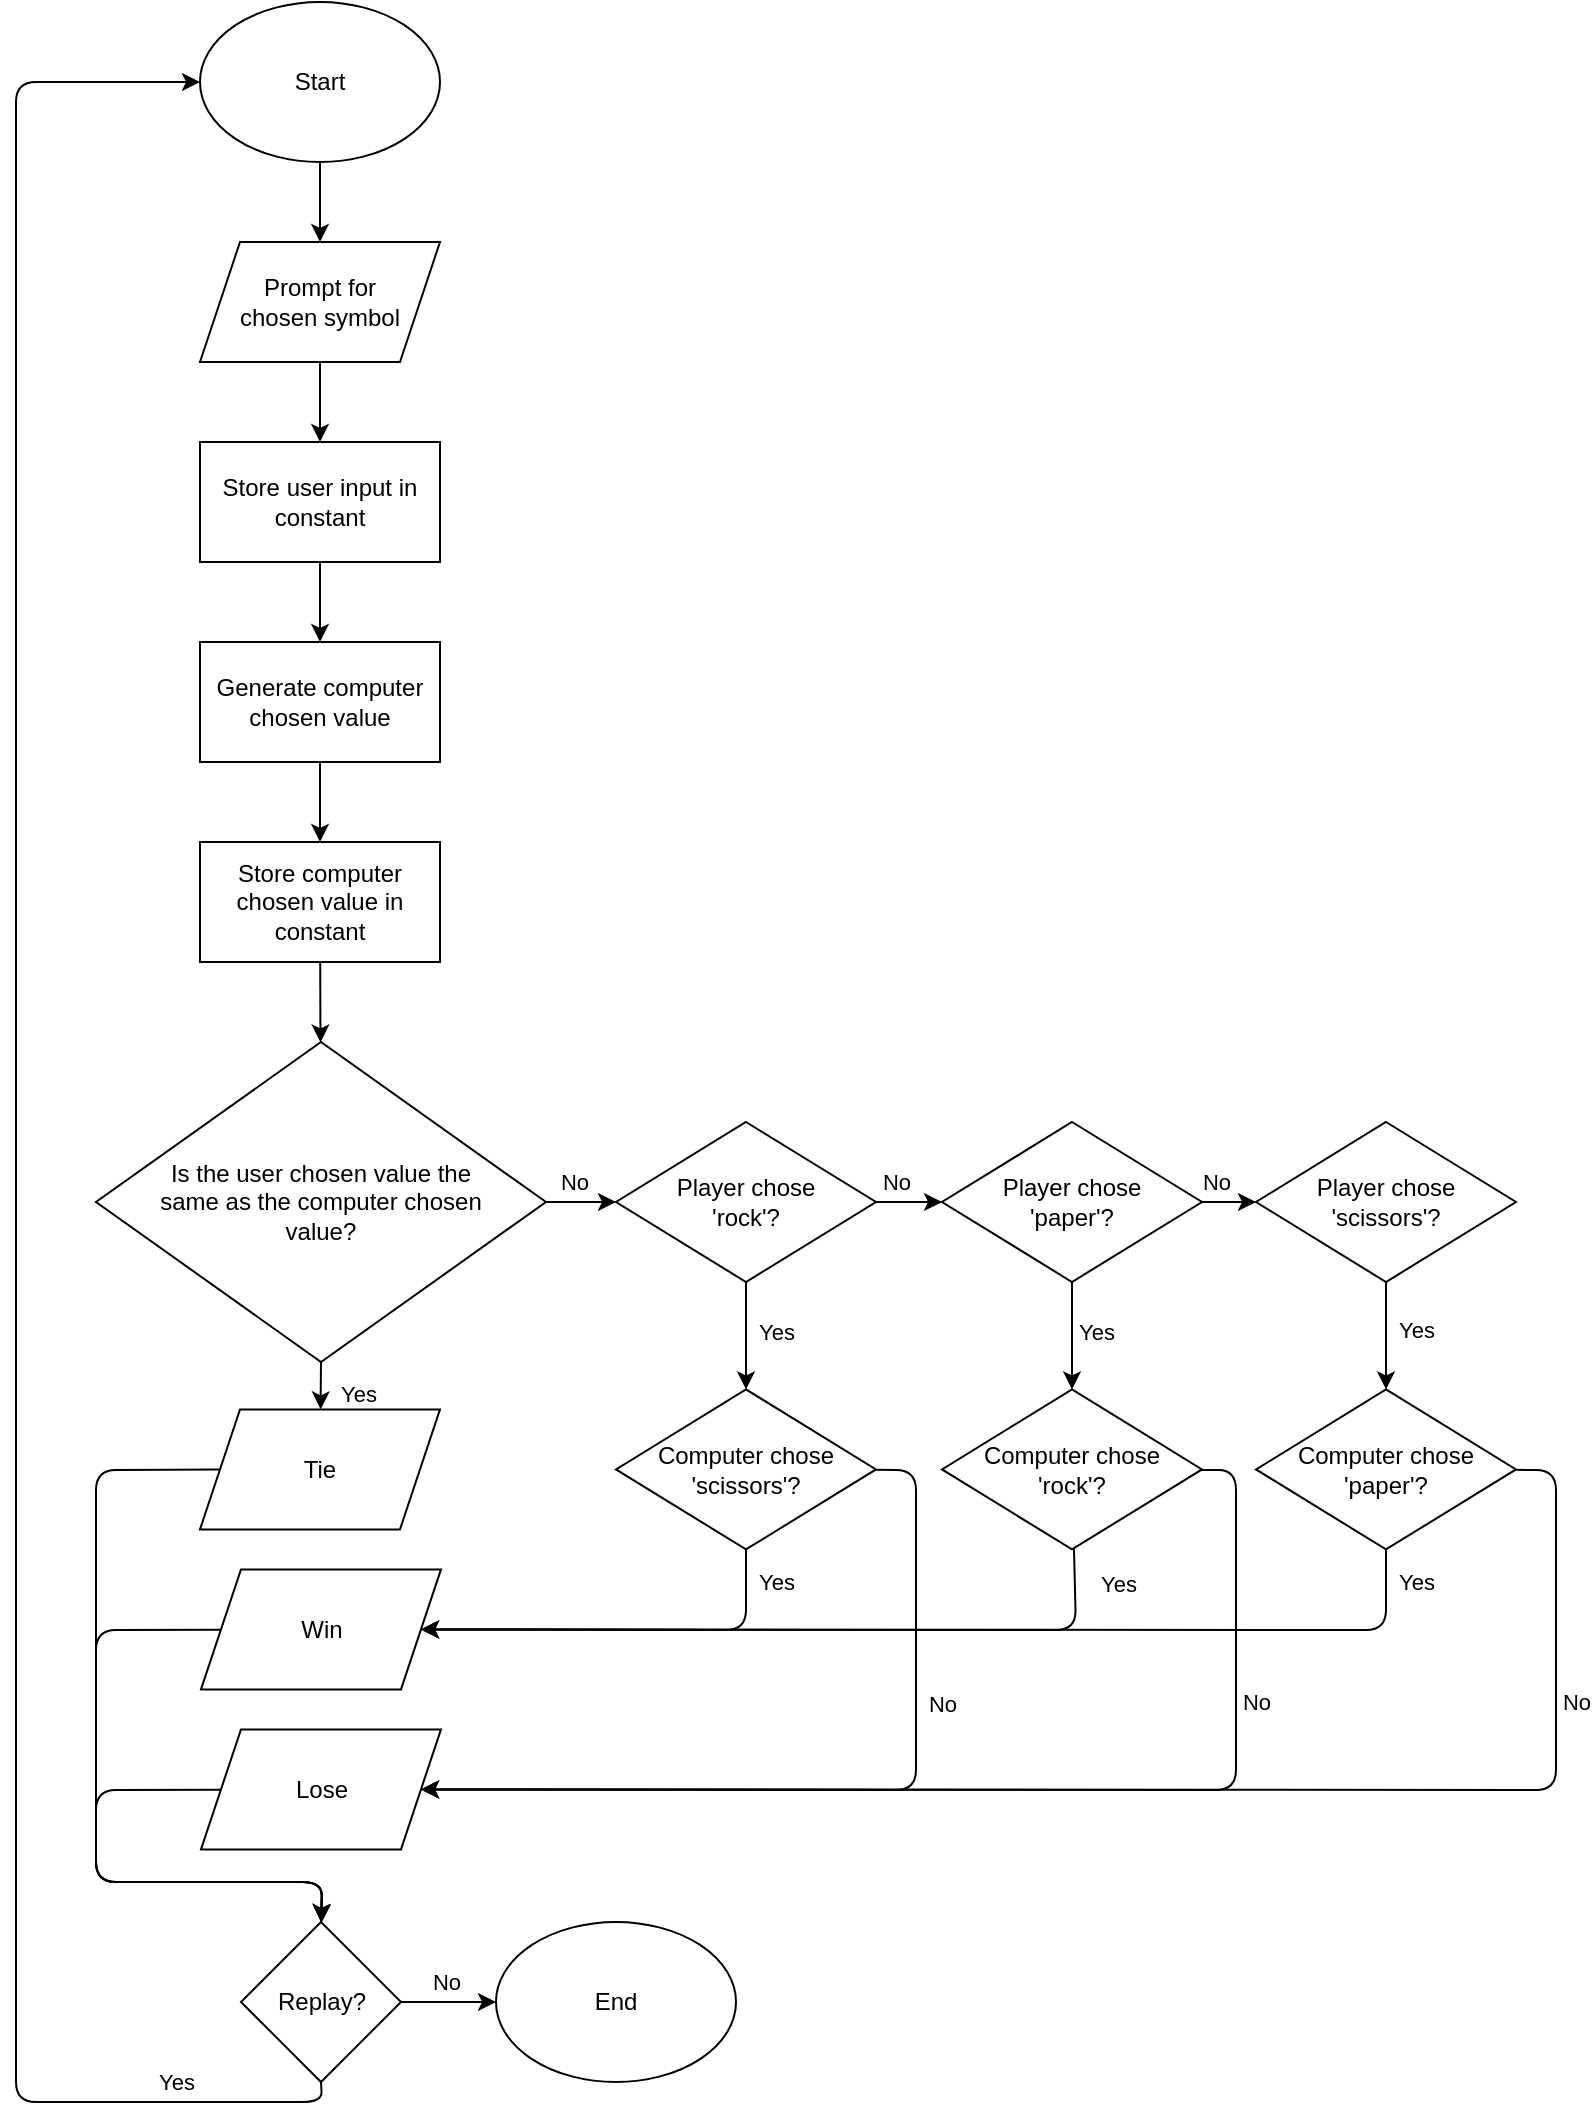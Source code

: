 <mxfile>
    <diagram id="k_eq5BDJD5E3XNqOvQKR" name="Page-1">
        <mxGraphModel dx="863" dy="614" grid="1" gridSize="10" guides="1" tooltips="1" connect="1" arrows="1" fold="1" page="1" pageScale="1" pageWidth="850" pageHeight="1100" math="0" shadow="0">
            <root>
                <mxCell id="0"/>
                <mxCell id="1" parent="0"/>
                <mxCell id="16" value="" style="edgeStyle=none;html=1;" parent="1" source="3" target="9" edge="1">
                    <mxGeometry relative="1" as="geometry"/>
                </mxCell>
                <mxCell id="3" value="Start" style="ellipse;whiteSpace=wrap;html=1;" parent="1" vertex="1">
                    <mxGeometry x="132" y="40" width="120" height="80" as="geometry"/>
                </mxCell>
                <mxCell id="18" value="" style="edgeStyle=none;html=1;" parent="1" source="4" target="5" edge="1">
                    <mxGeometry relative="1" as="geometry"/>
                </mxCell>
                <mxCell id="4" value="Store user input in constant" style="rounded=0;whiteSpace=wrap;html=1;" parent="1" vertex="1">
                    <mxGeometry x="132" y="260" width="120" height="60" as="geometry"/>
                </mxCell>
                <mxCell id="19" value="" style="edgeStyle=none;html=1;" parent="1" source="5" target="10" edge="1">
                    <mxGeometry relative="1" as="geometry"/>
                </mxCell>
                <mxCell id="5" value="Generate computer chosen value" style="rounded=0;whiteSpace=wrap;html=1;" parent="1" vertex="1">
                    <mxGeometry x="132" y="360" width="120" height="60" as="geometry"/>
                </mxCell>
                <mxCell id="21" value="" style="edgeStyle=none;html=1;" parent="1" source="6" target="7" edge="1">
                    <mxGeometry relative="1" as="geometry"/>
                </mxCell>
                <mxCell id="35" value="No" style="edgeLabel;html=1;align=center;verticalAlign=middle;resizable=0;points=[];" parent="21" vertex="1" connectable="0">
                    <mxGeometry x="0.39" y="-2" relative="1" as="geometry">
                        <mxPoint x="-11" y="-12" as="offset"/>
                    </mxGeometry>
                </mxCell>
                <mxCell id="24" value="" style="edgeStyle=none;html=1;exitX=0.5;exitY=1;exitDx=0;exitDy=0;" parent="1" source="6" target="8" edge="1">
                    <mxGeometry relative="1" as="geometry">
                        <mxPoint x="192.234" y="703.521" as="sourcePoint"/>
                    </mxGeometry>
                </mxCell>
                <mxCell id="38" value="Yes" style="edgeLabel;html=1;align=center;verticalAlign=middle;resizable=0;points=[];" parent="24" vertex="1" connectable="0">
                    <mxGeometry x="-0.368" y="-2" relative="1" as="geometry">
                        <mxPoint x="20" y="8" as="offset"/>
                    </mxGeometry>
                </mxCell>
                <mxCell id="6" value="Is the user chosen value the&lt;br&gt;same as the computer chosen&lt;br&gt;value?" style="rhombus;whiteSpace=wrap;html=1;" parent="1" vertex="1">
                    <mxGeometry x="80" y="560" width="225" height="160" as="geometry"/>
                </mxCell>
                <mxCell id="45" value="" style="edgeStyle=none;html=1;" edge="1" parent="1" source="7" target="43">
                    <mxGeometry relative="1" as="geometry"/>
                </mxCell>
                <mxCell id="74" value="Yes" style="edgeLabel;html=1;align=center;verticalAlign=middle;resizable=0;points=[];" vertex="1" connectable="0" parent="45">
                    <mxGeometry x="-0.4" y="-2" relative="1" as="geometry">
                        <mxPoint x="17" y="9" as="offset"/>
                    </mxGeometry>
                </mxCell>
                <mxCell id="51" value="" style="edgeStyle=none;html=1;" edge="1" parent="1" source="7" target="50">
                    <mxGeometry relative="1" as="geometry"/>
                </mxCell>
                <mxCell id="71" value="No" style="edgeLabel;html=1;align=center;verticalAlign=middle;resizable=0;points=[];" vertex="1" connectable="0" parent="51">
                    <mxGeometry x="-0.469" y="-2" relative="1" as="geometry">
                        <mxPoint x="1" y="-12" as="offset"/>
                    </mxGeometry>
                </mxCell>
                <mxCell id="7" value="Player chose&lt;br&gt;'rock'?" style="rhombus;whiteSpace=wrap;html=1;" parent="1" vertex="1">
                    <mxGeometry x="340" y="600" width="130" height="80" as="geometry"/>
                </mxCell>
                <mxCell id="87" style="edgeStyle=none;html=1;exitX=0;exitY=0.5;exitDx=0;exitDy=0;entryX=0.5;entryY=0;entryDx=0;entryDy=0;" edge="1" parent="1" source="8" target="11">
                    <mxGeometry relative="1" as="geometry">
                        <Array as="points">
                            <mxPoint x="80" y="774"/>
                            <mxPoint x="80" y="980"/>
                            <mxPoint x="130" y="980"/>
                            <mxPoint x="193" y="980"/>
                        </Array>
                    </mxGeometry>
                </mxCell>
                <mxCell id="8" value="Tie" style="shape=parallelogram;perimeter=parallelogramPerimeter;whiteSpace=wrap;html=1;fixedSize=1;" parent="1" vertex="1">
                    <mxGeometry x="132" y="743.71" width="120" height="60" as="geometry"/>
                </mxCell>
                <mxCell id="17" value="" style="edgeStyle=none;html=1;" parent="1" source="9" target="4" edge="1">
                    <mxGeometry relative="1" as="geometry"/>
                </mxCell>
                <mxCell id="9" value="Prompt for&lt;br&gt;chosen symbol" style="shape=parallelogram;perimeter=parallelogramPerimeter;whiteSpace=wrap;html=1;fixedSize=1;" parent="1" vertex="1">
                    <mxGeometry x="132" y="160" width="120" height="60" as="geometry"/>
                </mxCell>
                <mxCell id="20" value="" style="edgeStyle=none;html=1;" parent="1" source="10" target="6" edge="1">
                    <mxGeometry relative="1" as="geometry"/>
                </mxCell>
                <mxCell id="10" value="Store computer chosen value in constant" style="rounded=0;whiteSpace=wrap;html=1;" parent="1" vertex="1">
                    <mxGeometry x="132" y="460" width="120" height="60" as="geometry"/>
                </mxCell>
                <mxCell id="34" style="edgeStyle=none;html=1;entryX=0;entryY=0.5;entryDx=0;entryDy=0;exitX=0.5;exitY=1;exitDx=0;exitDy=0;" parent="1" source="11" target="3" edge="1">
                    <mxGeometry relative="1" as="geometry">
                        <Array as="points">
                            <mxPoint x="193" y="1090"/>
                            <mxPoint x="40" y="1090"/>
                            <mxPoint x="40" y="80"/>
                        </Array>
                    </mxGeometry>
                </mxCell>
                <mxCell id="91" value="Yes" style="edgeLabel;html=1;align=center;verticalAlign=middle;resizable=0;points=[];" vertex="1" connectable="0" parent="34">
                    <mxGeometry x="-0.902" relative="1" as="geometry">
                        <mxPoint x="-21" y="-10" as="offset"/>
                    </mxGeometry>
                </mxCell>
                <mxCell id="93" value="" style="edgeStyle=none;html=1;" edge="1" parent="1" source="11" target="92">
                    <mxGeometry relative="1" as="geometry"/>
                </mxCell>
                <mxCell id="94" value="No" style="edgeLabel;html=1;align=center;verticalAlign=middle;resizable=0;points=[];" vertex="1" connectable="0" parent="93">
                    <mxGeometry x="-0.519" y="-1" relative="1" as="geometry">
                        <mxPoint x="11" y="-11" as="offset"/>
                    </mxGeometry>
                </mxCell>
                <mxCell id="11" value="Replay?" style="rhombus;whiteSpace=wrap;html=1;" parent="1" vertex="1">
                    <mxGeometry x="152.5" y="1000.0" width="80" height="80" as="geometry"/>
                </mxCell>
                <mxCell id="95" style="edgeStyle=none;html=1;entryX=1;entryY=0.5;entryDx=0;entryDy=0;" edge="1" parent="1" source="43" target="46">
                    <mxGeometry relative="1" as="geometry">
                        <Array as="points">
                            <mxPoint x="405" y="854"/>
                        </Array>
                    </mxGeometry>
                </mxCell>
                <mxCell id="101" value="Yes" style="edgeLabel;html=1;align=center;verticalAlign=middle;resizable=0;points=[];" vertex="1" connectable="0" parent="95">
                    <mxGeometry x="-0.887" y="-2" relative="1" as="geometry">
                        <mxPoint x="17" y="5" as="offset"/>
                    </mxGeometry>
                </mxCell>
                <mxCell id="98" style="edgeStyle=none;html=1;entryX=1;entryY=0.5;entryDx=0;entryDy=0;" edge="1" parent="1" source="43" target="48">
                    <mxGeometry relative="1" as="geometry">
                        <Array as="points">
                            <mxPoint x="490" y="774"/>
                            <mxPoint x="490" y="934"/>
                        </Array>
                    </mxGeometry>
                </mxCell>
                <mxCell id="104" value="No" style="edgeLabel;html=1;align=center;verticalAlign=middle;resizable=0;points=[];" vertex="1" connectable="0" parent="98">
                    <mxGeometry x="-0.359" y="2" relative="1" as="geometry">
                        <mxPoint x="11" as="offset"/>
                    </mxGeometry>
                </mxCell>
                <mxCell id="43" value="Computer chose&lt;br&gt;'scissors'?" style="rhombus;whiteSpace=wrap;html=1;" vertex="1" parent="1">
                    <mxGeometry x="340" y="733.71" width="130" height="80" as="geometry"/>
                </mxCell>
                <mxCell id="89" style="edgeStyle=none;html=1;entryX=0.5;entryY=0;entryDx=0;entryDy=0;" edge="1" parent="1" source="46" target="11">
                    <mxGeometry relative="1" as="geometry">
                        <Array as="points">
                            <mxPoint x="80" y="854"/>
                            <mxPoint x="80" y="980"/>
                            <mxPoint x="193" y="980"/>
                        </Array>
                    </mxGeometry>
                </mxCell>
                <mxCell id="46" value="Win" style="shape=parallelogram;perimeter=parallelogramPerimeter;whiteSpace=wrap;html=1;fixedSize=1;" vertex="1" parent="1">
                    <mxGeometry x="132.5" y="823.71" width="120" height="60" as="geometry"/>
                </mxCell>
                <mxCell id="90" style="edgeStyle=none;html=1;" edge="1" parent="1" source="48" target="11">
                    <mxGeometry relative="1" as="geometry">
                        <Array as="points">
                            <mxPoint x="80" y="934"/>
                            <mxPoint x="80" y="980"/>
                            <mxPoint x="193" y="980"/>
                        </Array>
                    </mxGeometry>
                </mxCell>
                <mxCell id="48" value="Lose" style="shape=parallelogram;perimeter=parallelogramPerimeter;whiteSpace=wrap;html=1;fixedSize=1;" vertex="1" parent="1">
                    <mxGeometry x="132.5" y="903.71" width="120" height="60" as="geometry"/>
                </mxCell>
                <mxCell id="54" value="" style="edgeStyle=none;html=1;" edge="1" parent="1" source="50" target="52">
                    <mxGeometry relative="1" as="geometry"/>
                </mxCell>
                <mxCell id="75" value="Yes" style="edgeLabel;html=1;align=center;verticalAlign=middle;resizable=0;points=[];" vertex="1" connectable="0" parent="54">
                    <mxGeometry x="-0.335" y="2" relative="1" as="geometry">
                        <mxPoint x="10" y="7" as="offset"/>
                    </mxGeometry>
                </mxCell>
                <mxCell id="58" value="" style="edgeStyle=none;html=1;" edge="1" parent="1" source="50" target="57">
                    <mxGeometry relative="1" as="geometry"/>
                </mxCell>
                <mxCell id="73" value="No" style="edgeLabel;html=1;align=center;verticalAlign=middle;resizable=0;points=[];" vertex="1" connectable="0" parent="58">
                    <mxGeometry x="-0.584" y="1" relative="1" as="geometry">
                        <mxPoint x="1" y="-9" as="offset"/>
                    </mxGeometry>
                </mxCell>
                <mxCell id="50" value="Player chose&lt;br&gt;'paper'?" style="rhombus;whiteSpace=wrap;html=1;" vertex="1" parent="1">
                    <mxGeometry x="503" y="600" width="130" height="80" as="geometry"/>
                </mxCell>
                <mxCell id="96" style="edgeStyle=none;html=1;entryX=1;entryY=0.5;entryDx=0;entryDy=0;" edge="1" parent="1" source="52" target="46">
                    <mxGeometry relative="1" as="geometry">
                        <Array as="points">
                            <mxPoint x="570" y="854"/>
                        </Array>
                    </mxGeometry>
                </mxCell>
                <mxCell id="102" value="Yes" style="edgeLabel;html=1;align=center;verticalAlign=middle;resizable=0;points=[];" vertex="1" connectable="0" parent="96">
                    <mxGeometry x="-0.934" y="4" relative="1" as="geometry">
                        <mxPoint x="17" y="6" as="offset"/>
                    </mxGeometry>
                </mxCell>
                <mxCell id="99" style="edgeStyle=none;html=1;entryX=1;entryY=0.5;entryDx=0;entryDy=0;" edge="1" parent="1" source="52" target="48">
                    <mxGeometry relative="1" as="geometry">
                        <Array as="points">
                            <mxPoint x="650" y="774"/>
                            <mxPoint x="650" y="934"/>
                        </Array>
                    </mxGeometry>
                </mxCell>
                <mxCell id="105" value="No" style="edgeLabel;html=1;align=center;verticalAlign=middle;resizable=0;points=[];" vertex="1" connectable="0" parent="99">
                    <mxGeometry x="-0.544" y="1" relative="1" as="geometry">
                        <mxPoint x="9" as="offset"/>
                    </mxGeometry>
                </mxCell>
                <mxCell id="52" value="Computer chose&lt;br&gt;'rock'?" style="rhombus;whiteSpace=wrap;html=1;" vertex="1" parent="1">
                    <mxGeometry x="503" y="733.71" width="130" height="80" as="geometry"/>
                </mxCell>
                <mxCell id="61" value="" style="edgeStyle=none;html=1;" edge="1" parent="1" source="57" target="60">
                    <mxGeometry relative="1" as="geometry"/>
                </mxCell>
                <mxCell id="76" value="Yes" style="edgeLabel;html=1;align=center;verticalAlign=middle;resizable=0;points=[];" vertex="1" connectable="0" parent="61">
                    <mxGeometry x="-0.22" y="1" relative="1" as="geometry">
                        <mxPoint x="14" y="3" as="offset"/>
                    </mxGeometry>
                </mxCell>
                <mxCell id="57" value="Player chose&lt;br&gt;'scissors'?" style="rhombus;whiteSpace=wrap;html=1;" vertex="1" parent="1">
                    <mxGeometry x="660" y="600" width="130" height="80" as="geometry"/>
                </mxCell>
                <mxCell id="97" style="edgeStyle=none;html=1;entryX=1;entryY=0.5;entryDx=0;entryDy=0;" edge="1" parent="1" source="60" target="46">
                    <mxGeometry relative="1" as="geometry">
                        <Array as="points">
                            <mxPoint x="725" y="854"/>
                        </Array>
                    </mxGeometry>
                </mxCell>
                <mxCell id="103" value="Yes" style="edgeLabel;html=1;align=center;verticalAlign=middle;resizable=0;points=[];" vertex="1" connectable="0" parent="97">
                    <mxGeometry x="-0.959" y="-2" relative="1" as="geometry">
                        <mxPoint x="17" y="6" as="offset"/>
                    </mxGeometry>
                </mxCell>
                <mxCell id="100" style="edgeStyle=none;html=1;entryX=1;entryY=0.5;entryDx=0;entryDy=0;" edge="1" parent="1" source="60" target="48">
                    <mxGeometry relative="1" as="geometry">
                        <Array as="points">
                            <mxPoint x="810" y="774"/>
                            <mxPoint x="810" y="934"/>
                        </Array>
                    </mxGeometry>
                </mxCell>
                <mxCell id="106" value="No" style="edgeLabel;html=1;align=center;verticalAlign=middle;resizable=0;points=[];" vertex="1" connectable="0" parent="100">
                    <mxGeometry x="-0.636" y="2" relative="1" as="geometry">
                        <mxPoint x="8" as="offset"/>
                    </mxGeometry>
                </mxCell>
                <mxCell id="60" value="Computer chose&lt;br&gt;'paper'?" style="rhombus;whiteSpace=wrap;html=1;" vertex="1" parent="1">
                    <mxGeometry x="660" y="733.71" width="130" height="80" as="geometry"/>
                </mxCell>
                <mxCell id="92" value="End" style="ellipse;whiteSpace=wrap;html=1;" vertex="1" parent="1">
                    <mxGeometry x="280" y="1000" width="120" height="80" as="geometry"/>
                </mxCell>
            </root>
        </mxGraphModel>
    </diagram>
</mxfile>
